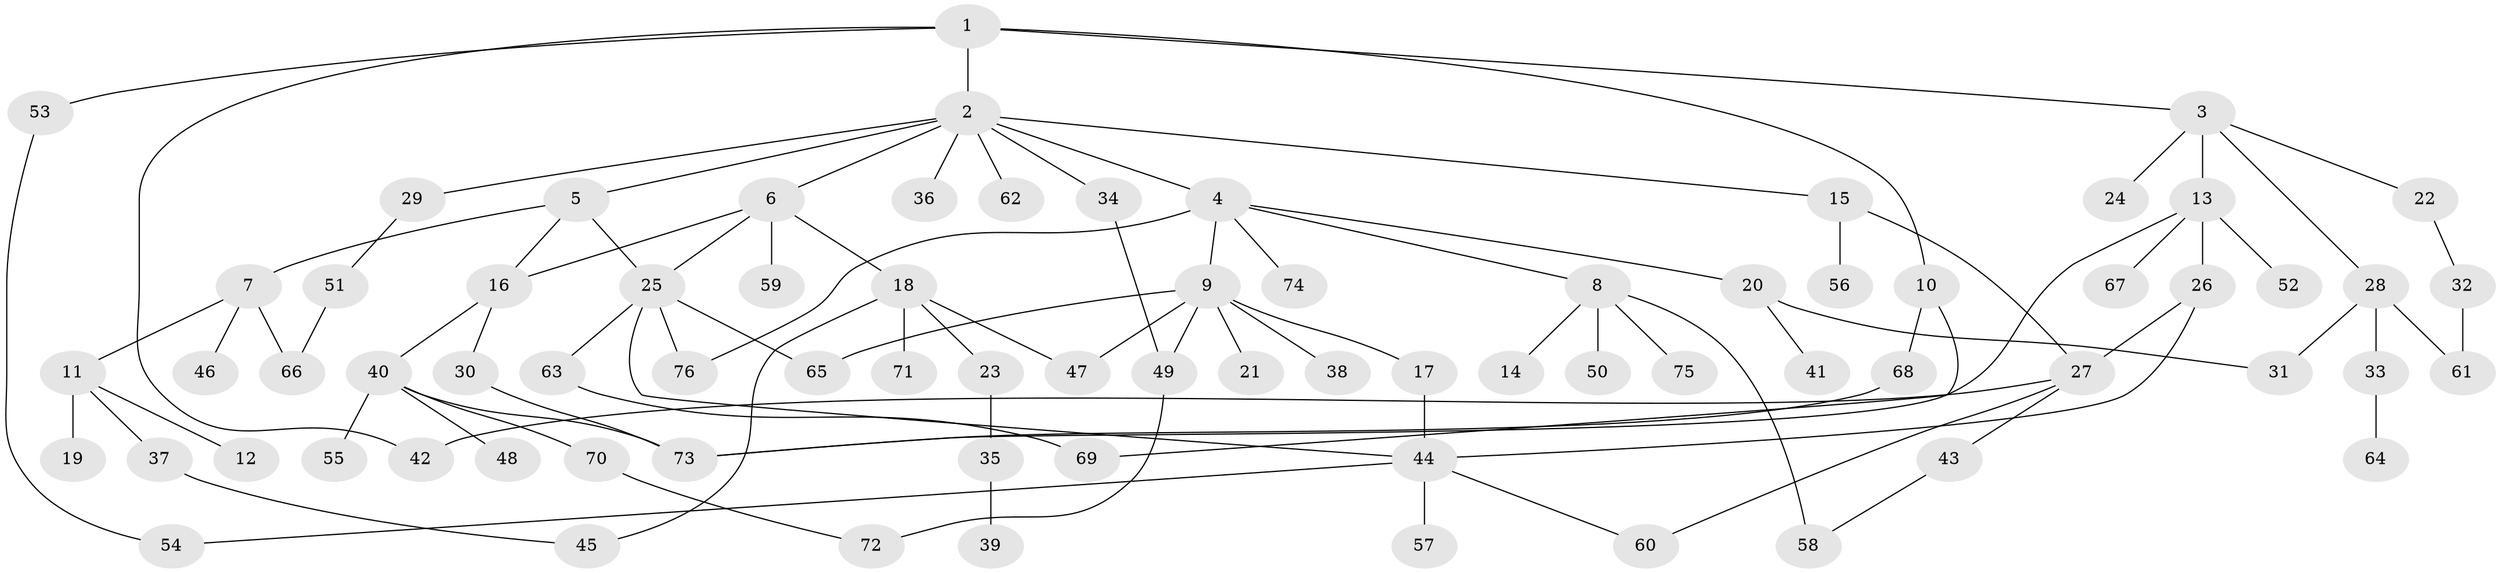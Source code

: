 // Generated by graph-tools (version 1.1) at 2025/34/03/09/25 02:34:23]
// undirected, 76 vertices, 97 edges
graph export_dot {
graph [start="1"]
  node [color=gray90,style=filled];
  1;
  2;
  3;
  4;
  5;
  6;
  7;
  8;
  9;
  10;
  11;
  12;
  13;
  14;
  15;
  16;
  17;
  18;
  19;
  20;
  21;
  22;
  23;
  24;
  25;
  26;
  27;
  28;
  29;
  30;
  31;
  32;
  33;
  34;
  35;
  36;
  37;
  38;
  39;
  40;
  41;
  42;
  43;
  44;
  45;
  46;
  47;
  48;
  49;
  50;
  51;
  52;
  53;
  54;
  55;
  56;
  57;
  58;
  59;
  60;
  61;
  62;
  63;
  64;
  65;
  66;
  67;
  68;
  69;
  70;
  71;
  72;
  73;
  74;
  75;
  76;
  1 -- 2;
  1 -- 3;
  1 -- 10;
  1 -- 42;
  1 -- 53;
  2 -- 4;
  2 -- 5;
  2 -- 6;
  2 -- 15;
  2 -- 29;
  2 -- 34;
  2 -- 36;
  2 -- 62;
  3 -- 13;
  3 -- 22;
  3 -- 24;
  3 -- 28;
  4 -- 8;
  4 -- 9;
  4 -- 20;
  4 -- 74;
  4 -- 76;
  5 -- 7;
  5 -- 16;
  5 -- 25;
  6 -- 18;
  6 -- 25;
  6 -- 59;
  6 -- 16;
  7 -- 11;
  7 -- 46;
  7 -- 66;
  8 -- 14;
  8 -- 50;
  8 -- 75;
  8 -- 58;
  9 -- 17;
  9 -- 21;
  9 -- 38;
  9 -- 65;
  9 -- 49;
  9 -- 47;
  10 -- 68;
  10 -- 69;
  11 -- 12;
  11 -- 19;
  11 -- 37;
  13 -- 26;
  13 -- 52;
  13 -- 67;
  13 -- 73;
  15 -- 27;
  15 -- 56;
  16 -- 30;
  16 -- 40;
  17 -- 44;
  18 -- 23;
  18 -- 47;
  18 -- 71;
  18 -- 45;
  20 -- 31;
  20 -- 41;
  22 -- 32;
  23 -- 35;
  25 -- 63;
  25 -- 65;
  25 -- 44;
  25 -- 76;
  26 -- 44;
  26 -- 27;
  27 -- 43;
  27 -- 60;
  27 -- 42;
  28 -- 33;
  28 -- 31;
  28 -- 61;
  29 -- 51;
  30 -- 73;
  32 -- 61;
  33 -- 64;
  34 -- 49;
  35 -- 39;
  37 -- 45;
  40 -- 48;
  40 -- 55;
  40 -- 70;
  40 -- 73;
  43 -- 58;
  44 -- 54;
  44 -- 57;
  44 -- 60;
  49 -- 72;
  51 -- 66;
  53 -- 54;
  63 -- 69;
  68 -- 73;
  70 -- 72;
}
